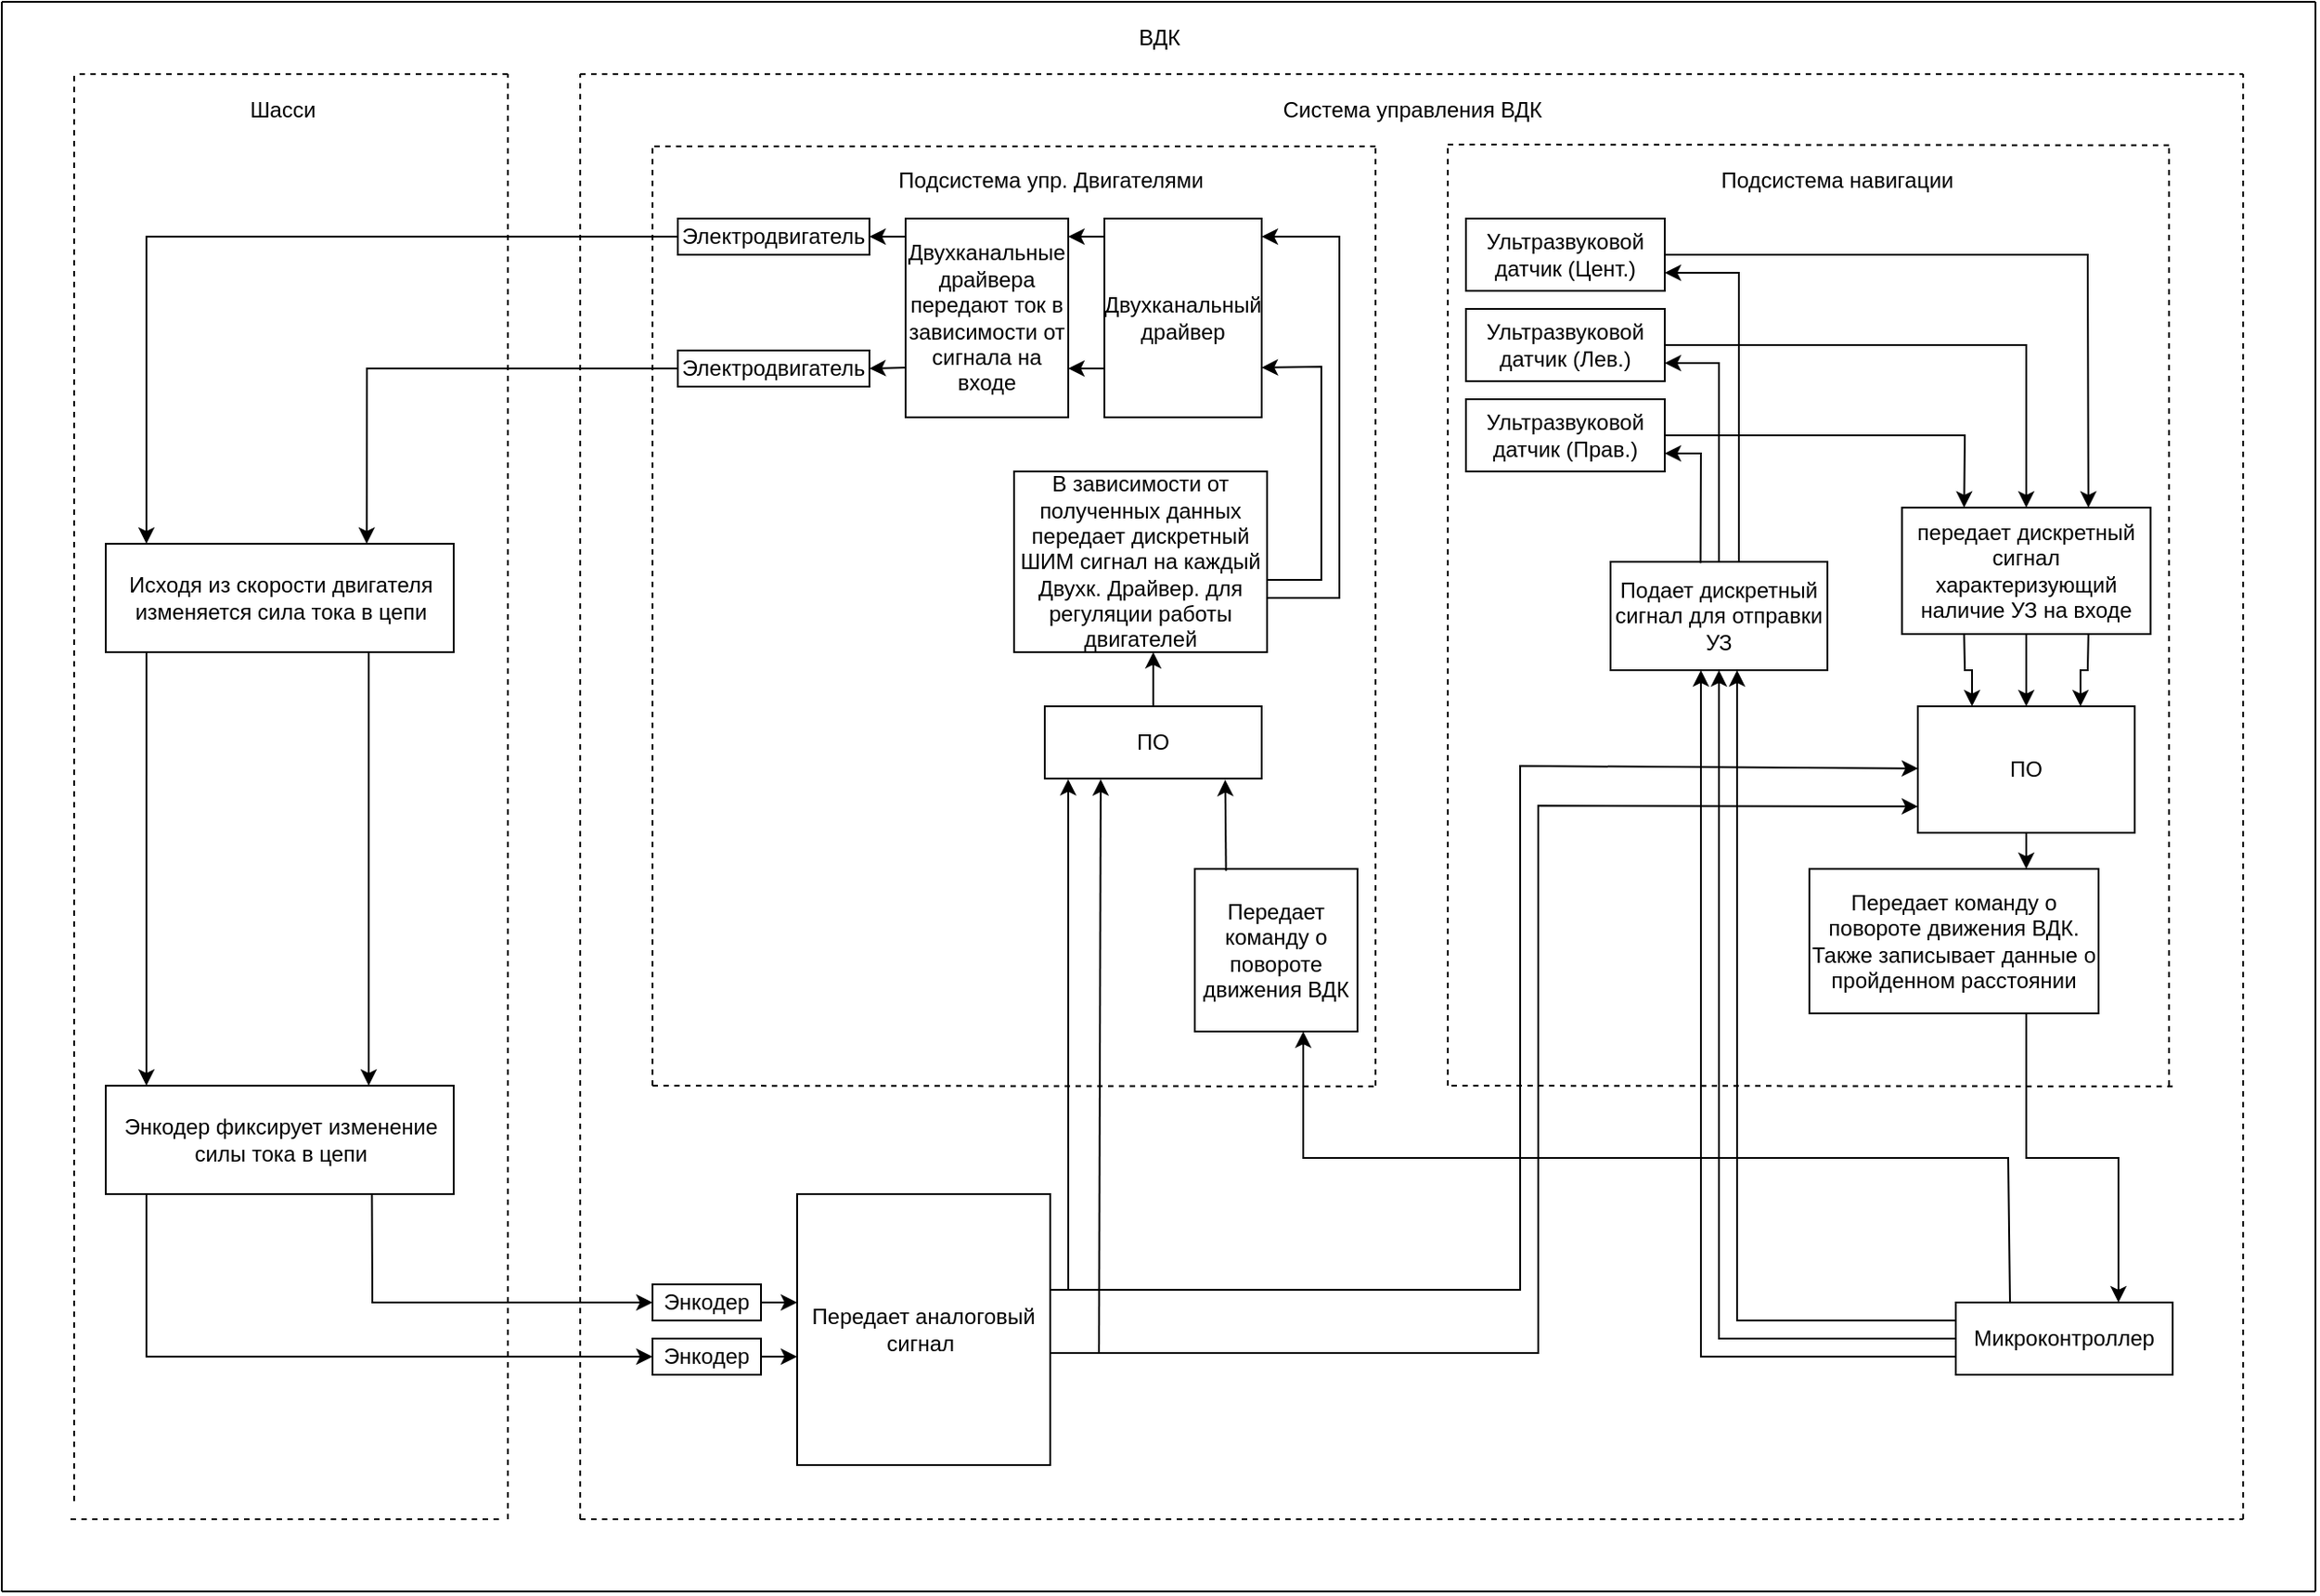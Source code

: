 <mxfile version="20.0.1" type="github">
  <diagram id="vuLMH9J_RhJpNWaf2Bdg" name="Page-1">
    <mxGraphModel dx="1185" dy="614" grid="1" gridSize="10" guides="1" tooltips="1" connect="1" arrows="1" fold="1" page="1" pageScale="1" pageWidth="827" pageHeight="1169" math="0" shadow="0">
      <root>
        <mxCell id="0" />
        <mxCell id="1" parent="0" />
        <mxCell id="z-soqtJbsbXI56dgfgmn-3" value="" style="endArrow=none;html=1;rounded=0;" parent="1" edge="1">
          <mxGeometry width="50" height="50" relative="1" as="geometry">
            <mxPoint x="40" y="40" as="sourcePoint" />
            <mxPoint x="1320" y="40" as="targetPoint" />
          </mxGeometry>
        </mxCell>
        <mxCell id="z-soqtJbsbXI56dgfgmn-4" value="" style="endArrow=none;html=1;rounded=0;" parent="1" edge="1">
          <mxGeometry width="50" height="50" relative="1" as="geometry">
            <mxPoint x="40" y="920" as="sourcePoint" />
            <mxPoint x="40" y="40" as="targetPoint" />
          </mxGeometry>
        </mxCell>
        <mxCell id="z-soqtJbsbXI56dgfgmn-5" value="" style="endArrow=none;html=1;rounded=0;" parent="1" edge="1">
          <mxGeometry width="50" height="50" relative="1" as="geometry">
            <mxPoint x="40" y="920" as="sourcePoint" />
            <mxPoint x="1320" y="920" as="targetPoint" />
          </mxGeometry>
        </mxCell>
        <mxCell id="z-soqtJbsbXI56dgfgmn-6" value="" style="endArrow=none;html=1;rounded=0;" parent="1" edge="1">
          <mxGeometry width="50" height="50" relative="1" as="geometry">
            <mxPoint x="1320" y="920" as="sourcePoint" />
            <mxPoint x="1320" y="40" as="targetPoint" />
          </mxGeometry>
        </mxCell>
        <mxCell id="z-soqtJbsbXI56dgfgmn-7" value="ВДК" style="text;html=1;align=center;verticalAlign=middle;resizable=0;points=[];autosize=1;strokeColor=none;fillColor=none;" parent="1" vertex="1">
          <mxGeometry x="660" y="50" width="40" height="20" as="geometry" />
        </mxCell>
        <mxCell id="z-soqtJbsbXI56dgfgmn-20" value="Шасси" style="text;html=1;align=center;verticalAlign=middle;resizable=0;points=[];autosize=1;strokeColor=none;fillColor=none;" parent="1" vertex="1">
          <mxGeometry x="170" y="90" width="50" height="20" as="geometry" />
        </mxCell>
        <mxCell id="z-soqtJbsbXI56dgfgmn-21" value="Система управления ВДК" style="text;html=1;align=center;verticalAlign=middle;resizable=0;points=[];autosize=1;strokeColor=none;fillColor=none;" parent="1" vertex="1">
          <mxGeometry x="740" y="90" width="160" height="20" as="geometry" />
        </mxCell>
        <mxCell id="z-soqtJbsbXI56dgfgmn-31" value="Подсистема упр. Двигателями" style="text;html=1;align=center;verticalAlign=middle;resizable=0;points=[];autosize=1;strokeColor=none;fillColor=none;" parent="1" vertex="1">
          <mxGeometry x="530" y="129.41" width="180" height="20" as="geometry" />
        </mxCell>
        <mxCell id="z-soqtJbsbXI56dgfgmn-32" value="Подсистема навигации" style="text;html=1;align=center;verticalAlign=middle;resizable=0;points=[];autosize=1;strokeColor=none;fillColor=none;" parent="1" vertex="1">
          <mxGeometry x="985" y="129.41" width="140" height="20" as="geometry" />
        </mxCell>
        <mxCell id="z-soqtJbsbXI56dgfgmn-33" value="Электродвигатель" style="rounded=0;whiteSpace=wrap;html=1;" parent="1" vertex="1">
          <mxGeometry x="414" y="160" width="106" height="20" as="geometry" />
        </mxCell>
        <mxCell id="z-soqtJbsbXI56dgfgmn-37" value="" style="endArrow=none;dashed=1;html=1;rounded=0;" parent="1" edge="1">
          <mxGeometry width="50" height="50" relative="1" as="geometry">
            <mxPoint x="80" y="870" as="sourcePoint" />
            <mxPoint x="80" y="80" as="targetPoint" />
          </mxGeometry>
        </mxCell>
        <mxCell id="z-soqtJbsbXI56dgfgmn-39" value="" style="endArrow=none;dashed=1;html=1;rounded=0;" parent="1" edge="1">
          <mxGeometry width="50" height="50" relative="1" as="geometry">
            <mxPoint x="320" y="880" as="sourcePoint" />
            <mxPoint x="320" y="80" as="targetPoint" />
          </mxGeometry>
        </mxCell>
        <mxCell id="z-soqtJbsbXI56dgfgmn-40" value="" style="endArrow=none;dashed=1;html=1;rounded=0;" parent="1" edge="1">
          <mxGeometry width="50" height="50" relative="1" as="geometry">
            <mxPoint x="360" y="880" as="sourcePoint" />
            <mxPoint x="360" y="80" as="targetPoint" />
          </mxGeometry>
        </mxCell>
        <mxCell id="z-soqtJbsbXI56dgfgmn-41" value="" style="endArrow=none;dashed=1;html=1;rounded=0;" parent="1" edge="1">
          <mxGeometry width="50" height="50" relative="1" as="geometry">
            <mxPoint x="1280" y="880" as="sourcePoint" />
            <mxPoint x="1280" y="80" as="targetPoint" />
          </mxGeometry>
        </mxCell>
        <mxCell id="z-soqtJbsbXI56dgfgmn-42" value="" style="endArrow=none;dashed=1;html=1;rounded=0;" parent="1" edge="1">
          <mxGeometry width="50" height="50" relative="1" as="geometry">
            <mxPoint x="360" y="880" as="sourcePoint" />
            <mxPoint x="1280" y="880" as="targetPoint" />
          </mxGeometry>
        </mxCell>
        <mxCell id="z-soqtJbsbXI56dgfgmn-43" value="" style="endArrow=none;dashed=1;html=1;rounded=0;" parent="1" edge="1">
          <mxGeometry width="50" height="50" relative="1" as="geometry">
            <mxPoint x="360" y="80" as="sourcePoint" />
            <mxPoint x="1280" y="80" as="targetPoint" />
          </mxGeometry>
        </mxCell>
        <mxCell id="z-soqtJbsbXI56dgfgmn-44" value="" style="endArrow=none;dashed=1;html=1;rounded=0;" parent="1" edge="1">
          <mxGeometry width="50" height="50" relative="1" as="geometry">
            <mxPoint x="320" y="80" as="sourcePoint" />
            <mxPoint x="80" y="80" as="targetPoint" />
          </mxGeometry>
        </mxCell>
        <mxCell id="z-soqtJbsbXI56dgfgmn-45" value="" style="endArrow=none;dashed=1;html=1;rounded=0;" parent="1" edge="1">
          <mxGeometry width="50" height="50" relative="1" as="geometry">
            <mxPoint x="315" y="880" as="sourcePoint" />
            <mxPoint x="75" y="880" as="targetPoint" />
          </mxGeometry>
        </mxCell>
        <mxCell id="z-soqtJbsbXI56dgfgmn-46" value="" style="endArrow=none;dashed=1;html=1;rounded=0;" parent="1" edge="1">
          <mxGeometry width="50" height="50" relative="1" as="geometry">
            <mxPoint x="400" y="640" as="sourcePoint" />
            <mxPoint x="400" y="120" as="targetPoint" />
          </mxGeometry>
        </mxCell>
        <mxCell id="z-soqtJbsbXI56dgfgmn-48" value="" style="endArrow=none;dashed=1;html=1;rounded=0;" parent="1" edge="1">
          <mxGeometry width="50" height="50" relative="1" as="geometry">
            <mxPoint x="840" y="640" as="sourcePoint" />
            <mxPoint x="840" y="120" as="targetPoint" />
          </mxGeometry>
        </mxCell>
        <mxCell id="z-soqtJbsbXI56dgfgmn-49" value="" style="endArrow=none;dashed=1;html=1;rounded=0;" parent="1" edge="1">
          <mxGeometry width="50" height="50" relative="1" as="geometry">
            <mxPoint x="1239" y="640" as="sourcePoint" />
            <mxPoint x="1239" y="119.41" as="targetPoint" />
          </mxGeometry>
        </mxCell>
        <mxCell id="z-soqtJbsbXI56dgfgmn-50" value="" style="endArrow=none;dashed=1;html=1;rounded=0;" parent="1" edge="1">
          <mxGeometry width="50" height="50" relative="1" as="geometry">
            <mxPoint x="800" y="640" as="sourcePoint" />
            <mxPoint x="800" y="120" as="targetPoint" />
          </mxGeometry>
        </mxCell>
        <mxCell id="z-soqtJbsbXI56dgfgmn-51" value="" style="endArrow=none;dashed=1;html=1;rounded=0;" parent="1" edge="1">
          <mxGeometry width="50" height="50" relative="1" as="geometry">
            <mxPoint x="800" y="120" as="sourcePoint" />
            <mxPoint x="400" y="120" as="targetPoint" />
          </mxGeometry>
        </mxCell>
        <mxCell id="z-soqtJbsbXI56dgfgmn-55" value="" style="endArrow=none;dashed=1;html=1;rounded=0;" parent="1" edge="1">
          <mxGeometry width="50" height="50" relative="1" as="geometry">
            <mxPoint x="1241" y="640.41" as="sourcePoint" />
            <mxPoint x="842" y="640" as="targetPoint" />
          </mxGeometry>
        </mxCell>
        <mxCell id="z-soqtJbsbXI56dgfgmn-56" value="" style="endArrow=none;dashed=1;html=1;rounded=0;" parent="1" edge="1">
          <mxGeometry width="50" height="50" relative="1" as="geometry">
            <mxPoint x="1239" y="119.41" as="sourcePoint" />
            <mxPoint x="840" y="119" as="targetPoint" />
          </mxGeometry>
        </mxCell>
        <mxCell id="z-soqtJbsbXI56dgfgmn-58" value="ПО" style="rounded=0;whiteSpace=wrap;html=1;" parent="1" vertex="1">
          <mxGeometry x="617" y="430" width="120" height="40" as="geometry" />
        </mxCell>
        <mxCell id="z-soqtJbsbXI56dgfgmn-59" value="Микроконтроллер" style="rounded=0;whiteSpace=wrap;html=1;" parent="1" vertex="1">
          <mxGeometry x="1121" y="760" width="120" height="40" as="geometry" />
        </mxCell>
        <mxCell id="z-soqtJbsbXI56dgfgmn-62" value="Ультразвуковой датчик (Цент.)" style="rounded=0;whiteSpace=wrap;html=1;" parent="1" vertex="1">
          <mxGeometry x="850" y="160" width="110" height="40" as="geometry" />
        </mxCell>
        <mxCell id="z-soqtJbsbXI56dgfgmn-77" value="Электродвигатель" style="rounded=0;whiteSpace=wrap;html=1;" parent="1" vertex="1">
          <mxGeometry x="414" y="233" width="106" height="20" as="geometry" />
        </mxCell>
        <mxCell id="z-soqtJbsbXI56dgfgmn-100" value="ПО" style="rounded=0;whiteSpace=wrap;html=1;" parent="1" vertex="1">
          <mxGeometry x="1100" y="430" width="120" height="70" as="geometry" />
        </mxCell>
        <mxCell id="z-soqtJbsbXI56dgfgmn-101" value="Ультразвуковой датчик (Лев.)" style="rounded=0;whiteSpace=wrap;html=1;" parent="1" vertex="1">
          <mxGeometry x="850" y="210" width="110" height="40" as="geometry" />
        </mxCell>
        <mxCell id="z-soqtJbsbXI56dgfgmn-102" value="Ультразвуковой датчик (Прав.)" style="rounded=0;whiteSpace=wrap;html=1;" parent="1" vertex="1">
          <mxGeometry x="850" y="260" width="110" height="40" as="geometry" />
        </mxCell>
        <mxCell id="z-soqtJbsbXI56dgfgmn-107" value="" style="endArrow=none;dashed=1;html=1;rounded=0;" parent="1" edge="1">
          <mxGeometry width="50" height="50" relative="1" as="geometry">
            <mxPoint x="799" y="640.41" as="sourcePoint" />
            <mxPoint x="400" y="640" as="targetPoint" />
          </mxGeometry>
        </mxCell>
        <mxCell id="z-soqtJbsbXI56dgfgmn-110" value="Энкодер" style="rounded=0;whiteSpace=wrap;html=1;" parent="1" vertex="1">
          <mxGeometry x="400" y="750" width="60" height="20" as="geometry" />
        </mxCell>
        <mxCell id="z-soqtJbsbXI56dgfgmn-111" value="Энкодер" style="rounded=0;whiteSpace=wrap;html=1;" parent="1" vertex="1">
          <mxGeometry x="400" y="780" width="60" height="20" as="geometry" />
        </mxCell>
        <mxCell id="z-soqtJbsbXI56dgfgmn-116" value="" style="endArrow=classic;html=1;rounded=0;exitX=0.5;exitY=1;exitDx=0;exitDy=0;entryX=0.75;entryY=0;entryDx=0;entryDy=0;" parent="1" source="z-soqtJbsbXI56dgfgmn-100" target="z-soqtJbsbXI56dgfgmn-118" edge="1">
          <mxGeometry width="50" height="50" relative="1" as="geometry">
            <mxPoint x="590" y="520" as="sourcePoint" />
            <mxPoint x="1140" y="510" as="targetPoint" />
          </mxGeometry>
        </mxCell>
        <mxCell id="z-soqtJbsbXI56dgfgmn-118" value="Передает команду о повороте движения ВДК.&lt;br&gt;Также записывает данные о пройденном расстоянии" style="rounded=0;whiteSpace=wrap;html=1;" parent="1" vertex="1">
          <mxGeometry x="1040" y="520" width="160" height="80" as="geometry" />
        </mxCell>
        <mxCell id="z-soqtJbsbXI56dgfgmn-124" value="Исходя из скорости двигателя изменяется сила тока в цепи" style="rounded=0;whiteSpace=wrap;html=1;" parent="1" vertex="1">
          <mxGeometry x="97.5" y="340" width="192.5" height="60" as="geometry" />
        </mxCell>
        <mxCell id="z-soqtJbsbXI56dgfgmn-125" value="" style="endArrow=classic;html=1;rounded=0;exitX=0;exitY=0.5;exitDx=0;exitDy=0;" parent="1" source="z-soqtJbsbXI56dgfgmn-33" edge="1">
          <mxGeometry width="50" height="50" relative="1" as="geometry">
            <mxPoint x="410" y="420" as="sourcePoint" />
            <mxPoint x="120" y="340" as="targetPoint" />
            <Array as="points">
              <mxPoint x="120" y="170" />
            </Array>
          </mxGeometry>
        </mxCell>
        <mxCell id="z-soqtJbsbXI56dgfgmn-127" value="" style="endArrow=classic;html=1;rounded=0;exitX=0;exitY=0.5;exitDx=0;exitDy=0;entryX=0.75;entryY=0;entryDx=0;entryDy=0;" parent="1" source="z-soqtJbsbXI56dgfgmn-77" edge="1" target="z-soqtJbsbXI56dgfgmn-124">
          <mxGeometry width="50" height="50" relative="1" as="geometry">
            <mxPoint x="410" y="420" as="sourcePoint" />
            <mxPoint x="170" y="340" as="targetPoint" />
            <Array as="points">
              <mxPoint x="242" y="243" />
            </Array>
          </mxGeometry>
        </mxCell>
        <mxCell id="z-soqtJbsbXI56dgfgmn-130" value="" style="endArrow=classic;html=1;rounded=0;exitX=0.75;exitY=1;exitDx=0;exitDy=0;entryX=0.75;entryY=0;entryDx=0;entryDy=0;" parent="1" source="z-soqtJbsbXI56dgfgmn-118" target="z-soqtJbsbXI56dgfgmn-59" edge="1">
          <mxGeometry width="50" height="50" relative="1" as="geometry">
            <mxPoint x="460" y="500" as="sourcePoint" />
            <mxPoint x="510" y="450" as="targetPoint" />
            <Array as="points">
              <mxPoint x="1160" y="680" />
              <mxPoint x="1211" y="680" />
            </Array>
          </mxGeometry>
        </mxCell>
        <mxCell id="z-soqtJbsbXI56dgfgmn-131" value="передает дискретный сигнал характеризующий наличие УЗ на входе" style="rounded=0;whiteSpace=wrap;html=1;" parent="1" vertex="1">
          <mxGeometry x="1091.25" y="320" width="137.5" height="70" as="geometry" />
        </mxCell>
        <mxCell id="z-soqtJbsbXI56dgfgmn-132" value="" style="endArrow=classic;html=1;rounded=0;exitX=0.25;exitY=1;exitDx=0;exitDy=0;entryX=0.25;entryY=0;entryDx=0;entryDy=0;" parent="1" source="z-soqtJbsbXI56dgfgmn-131" target="z-soqtJbsbXI56dgfgmn-100" edge="1">
          <mxGeometry width="50" height="50" relative="1" as="geometry">
            <mxPoint x="460" y="480" as="sourcePoint" />
            <mxPoint x="510" y="430" as="targetPoint" />
            <Array as="points">
              <mxPoint x="1126" y="410" />
              <mxPoint x="1130" y="410" />
            </Array>
          </mxGeometry>
        </mxCell>
        <mxCell id="z-soqtJbsbXI56dgfgmn-133" value="" style="endArrow=classic;html=1;rounded=0;exitX=0.5;exitY=1;exitDx=0;exitDy=0;entryX=0.5;entryY=0;entryDx=0;entryDy=0;" parent="1" source="z-soqtJbsbXI56dgfgmn-131" target="z-soqtJbsbXI56dgfgmn-100" edge="1">
          <mxGeometry width="50" height="50" relative="1" as="geometry">
            <mxPoint x="1180" y="430" as="sourcePoint" />
            <mxPoint x="1230" y="380" as="targetPoint" />
          </mxGeometry>
        </mxCell>
        <mxCell id="z-soqtJbsbXI56dgfgmn-134" value="" style="endArrow=classic;html=1;rounded=0;exitX=0.75;exitY=1;exitDx=0;exitDy=0;entryX=0.75;entryY=0;entryDx=0;entryDy=0;" parent="1" source="z-soqtJbsbXI56dgfgmn-131" target="z-soqtJbsbXI56dgfgmn-100" edge="1">
          <mxGeometry width="50" height="50" relative="1" as="geometry">
            <mxPoint x="1170" y="390" as="sourcePoint" />
            <mxPoint x="1170" y="440" as="targetPoint" />
            <Array as="points">
              <mxPoint x="1194" y="410" />
              <mxPoint x="1190" y="410" />
            </Array>
          </mxGeometry>
        </mxCell>
        <mxCell id="z-soqtJbsbXI56dgfgmn-135" value="" style="endArrow=classic;html=1;rounded=0;exitX=1;exitY=0.5;exitDx=0;exitDy=0;entryX=0.25;entryY=0;entryDx=0;entryDy=0;" parent="1" source="z-soqtJbsbXI56dgfgmn-102" target="z-soqtJbsbXI56dgfgmn-131" edge="1">
          <mxGeometry width="50" height="50" relative="1" as="geometry">
            <mxPoint x="1020" y="270" as="sourcePoint" />
            <mxPoint x="1070" y="220" as="targetPoint" />
            <Array as="points">
              <mxPoint x="1126" y="280" />
            </Array>
          </mxGeometry>
        </mxCell>
        <mxCell id="z-soqtJbsbXI56dgfgmn-136" value="" style="endArrow=classic;html=1;rounded=0;entryX=0.5;entryY=0;entryDx=0;entryDy=0;exitX=1;exitY=0.5;exitDx=0;exitDy=0;" parent="1" source="z-soqtJbsbXI56dgfgmn-101" target="z-soqtJbsbXI56dgfgmn-131" edge="1">
          <mxGeometry width="50" height="50" relative="1" as="geometry">
            <mxPoint x="1020" y="270" as="sourcePoint" />
            <mxPoint x="1070" y="220" as="targetPoint" />
            <Array as="points">
              <mxPoint x="1160" y="230" />
            </Array>
          </mxGeometry>
        </mxCell>
        <mxCell id="z-soqtJbsbXI56dgfgmn-137" value="" style="endArrow=classic;html=1;rounded=0;entryX=0.75;entryY=0;entryDx=0;entryDy=0;exitX=1;exitY=0.5;exitDx=0;exitDy=0;" parent="1" source="z-soqtJbsbXI56dgfgmn-62" target="z-soqtJbsbXI56dgfgmn-131" edge="1">
          <mxGeometry width="50" height="50" relative="1" as="geometry">
            <mxPoint x="1020" y="270" as="sourcePoint" />
            <mxPoint x="1070" y="220" as="targetPoint" />
            <Array as="points">
              <mxPoint x="1194" y="180" />
            </Array>
          </mxGeometry>
        </mxCell>
        <mxCell id="z-soqtJbsbXI56dgfgmn-141" value="" style="endArrow=classic;html=1;rounded=0;exitX=1;exitY=0.5;exitDx=0;exitDy=0;" parent="1" source="z-soqtJbsbXI56dgfgmn-111" edge="1">
          <mxGeometry width="50" height="50" relative="1" as="geometry">
            <mxPoint x="660" y="640" as="sourcePoint" />
            <mxPoint x="480" y="790" as="targetPoint" />
          </mxGeometry>
        </mxCell>
        <mxCell id="z-soqtJbsbXI56dgfgmn-142" value="" style="endArrow=classic;html=1;rounded=0;exitX=1;exitY=0.5;exitDx=0;exitDy=0;" parent="1" source="z-soqtJbsbXI56dgfgmn-110" edge="1">
          <mxGeometry width="50" height="50" relative="1" as="geometry">
            <mxPoint x="470" y="770" as="sourcePoint" />
            <mxPoint x="480" y="760" as="targetPoint" />
          </mxGeometry>
        </mxCell>
        <mxCell id="z-soqtJbsbXI56dgfgmn-145" value="Передает аналоговый сигнал&amp;nbsp;" style="rounded=0;whiteSpace=wrap;html=1;" parent="1" vertex="1">
          <mxGeometry x="480" y="700" width="140" height="150" as="geometry" />
        </mxCell>
        <mxCell id="z-soqtJbsbXI56dgfgmn-146" value="" style="endArrow=classic;html=1;rounded=0;exitX=0.117;exitY=1;exitDx=0;exitDy=0;exitPerimeter=0;" parent="1" source="z-soqtJbsbXI56dgfgmn-124" edge="1">
          <mxGeometry width="50" height="50" relative="1" as="geometry">
            <mxPoint x="120" y="500" as="sourcePoint" />
            <mxPoint x="120" y="640" as="targetPoint" />
          </mxGeometry>
        </mxCell>
        <mxCell id="z-soqtJbsbXI56dgfgmn-148" value="" style="endArrow=classic;html=1;rounded=0;" parent="1" edge="1">
          <mxGeometry width="50" height="50" relative="1" as="geometry">
            <mxPoint x="243" y="400" as="sourcePoint" />
            <mxPoint x="243" y="640" as="targetPoint" />
          </mxGeometry>
        </mxCell>
        <mxCell id="z-soqtJbsbXI56dgfgmn-150" value="Энкодер фиксирует изменение силы тока в цепи" style="rounded=0;whiteSpace=wrap;html=1;" parent="1" vertex="1">
          <mxGeometry x="97.5" y="640" width="192.5" height="60" as="geometry" />
        </mxCell>
        <mxCell id="z-soqtJbsbXI56dgfgmn-151" value="" style="endArrow=classic;html=1;rounded=0;exitX=0.25;exitY=0;exitDx=0;exitDy=0;" parent="1" source="z-soqtJbsbXI56dgfgmn-59" edge="1">
          <mxGeometry width="50" height="50" relative="1" as="geometry">
            <mxPoint x="600" y="600" as="sourcePoint" />
            <mxPoint x="760" y="610" as="targetPoint" />
            <Array as="points">
              <mxPoint x="1150" y="680" />
              <mxPoint x="760" y="680" />
            </Array>
          </mxGeometry>
        </mxCell>
        <mxCell id="z-soqtJbsbXI56dgfgmn-155" value="" style="endArrow=classic;html=1;rounded=0;entryX=0;entryY=0.5;entryDx=0;entryDy=0;exitX=0.765;exitY=1.006;exitDx=0;exitDy=0;exitPerimeter=0;" parent="1" target="z-soqtJbsbXI56dgfgmn-110" edge="1" source="z-soqtJbsbXI56dgfgmn-150">
          <mxGeometry width="50" height="50" relative="1" as="geometry">
            <mxPoint x="220" y="700" as="sourcePoint" />
            <mxPoint x="350" y="730" as="targetPoint" />
            <Array as="points">
              <mxPoint x="245" y="760" />
            </Array>
          </mxGeometry>
        </mxCell>
        <mxCell id="z-soqtJbsbXI56dgfgmn-156" value="" style="endArrow=classic;html=1;rounded=0;entryX=0;entryY=0.5;entryDx=0;entryDy=0;" parent="1" target="z-soqtJbsbXI56dgfgmn-111" edge="1">
          <mxGeometry width="50" height="50" relative="1" as="geometry">
            <mxPoint x="120" y="700" as="sourcePoint" />
            <mxPoint x="300" y="730" as="targetPoint" />
            <Array as="points">
              <mxPoint x="120" y="790" />
            </Array>
          </mxGeometry>
        </mxCell>
        <mxCell id="z-soqtJbsbXI56dgfgmn-161" value="" style="endArrow=classic;html=1;rounded=0;entryX=0.001;entryY=0.163;entryDx=0;entryDy=0;entryPerimeter=0;" parent="1" edge="1">
          <mxGeometry width="50" height="50" relative="1" as="geometry">
            <mxPoint x="620" y="753" as="sourcePoint" />
            <mxPoint x="1100.12" y="464.41" as="targetPoint" />
            <Array as="points">
              <mxPoint x="880" y="753" />
              <mxPoint x="880" y="463" />
            </Array>
          </mxGeometry>
        </mxCell>
        <mxCell id="z-soqtJbsbXI56dgfgmn-162" value="" style="endArrow=classic;html=1;rounded=0;entryX=0.001;entryY=0.392;entryDx=0;entryDy=0;entryPerimeter=0;" parent="1" edge="1">
          <mxGeometry width="50" height="50" relative="1" as="geometry">
            <mxPoint x="620" y="788" as="sourcePoint" />
            <mxPoint x="1100.12" y="485.44" as="targetPoint" />
            <Array as="points">
              <mxPoint x="890" y="788" />
              <mxPoint x="890" y="485" />
            </Array>
          </mxGeometry>
        </mxCell>
        <mxCell id="z-soqtJbsbXI56dgfgmn-166" value="" style="endArrow=classic;html=1;rounded=0;entryX=0.258;entryY=1.01;entryDx=0;entryDy=0;entryPerimeter=0;" parent="1" target="z-soqtJbsbXI56dgfgmn-58" edge="1">
          <mxGeometry width="50" height="50" relative="1" as="geometry">
            <mxPoint x="647" y="788" as="sourcePoint" />
            <mxPoint x="650" y="470" as="targetPoint" />
          </mxGeometry>
        </mxCell>
        <mxCell id="z-soqtJbsbXI56dgfgmn-169" value="Передает команду о повороте движения ВДК" style="rounded=0;whiteSpace=wrap;html=1;" parent="1" vertex="1">
          <mxGeometry x="700" y="520" width="90" height="90" as="geometry" />
        </mxCell>
        <mxCell id="z-soqtJbsbXI56dgfgmn-170" value="" style="endArrow=classic;html=1;rounded=0;exitX=0.192;exitY=0.012;exitDx=0;exitDy=0;exitPerimeter=0;entryX=0.832;entryY=1.017;entryDx=0;entryDy=0;entryPerimeter=0;" parent="1" source="z-soqtJbsbXI56dgfgmn-169" target="z-soqtJbsbXI56dgfgmn-58" edge="1">
          <mxGeometry width="50" height="50" relative="1" as="geometry">
            <mxPoint x="740" y="460" as="sourcePoint" />
            <mxPoint x="720" y="470" as="targetPoint" />
          </mxGeometry>
        </mxCell>
        <mxCell id="z-soqtJbsbXI56dgfgmn-171" value="" style="endArrow=classic;html=1;rounded=0;exitX=0.5;exitY=0;exitDx=0;exitDy=0;" parent="1" source="z-soqtJbsbXI56dgfgmn-58" edge="1">
          <mxGeometry width="50" height="50" relative="1" as="geometry">
            <mxPoint x="720" y="560" as="sourcePoint" />
            <mxPoint x="677" y="400" as="targetPoint" />
          </mxGeometry>
        </mxCell>
        <mxCell id="z-soqtJbsbXI56dgfgmn-172" value="В зависимости от полученных данных передает дискретный ШИМ сигнал на каждый Двухк. Драйвер. для регуляции работы двигателей" style="rounded=0;whiteSpace=wrap;html=1;" parent="1" vertex="1">
          <mxGeometry x="600" y="300" width="140" height="100" as="geometry" />
        </mxCell>
        <mxCell id="z-soqtJbsbXI56dgfgmn-175" value="" style="endArrow=classic;html=1;rounded=0;entryX=1;entryY=0.75;entryDx=0;entryDy=0;" parent="1" edge="1" target="YbCdMVrvUSvIpddXmQIy-1">
          <mxGeometry width="50" height="50" relative="1" as="geometry">
            <mxPoint x="740" y="360" as="sourcePoint" />
            <mxPoint x="737" y="200" as="targetPoint" />
            <Array as="points">
              <mxPoint x="770" y="360" />
              <mxPoint x="770" y="242" />
            </Array>
          </mxGeometry>
        </mxCell>
        <mxCell id="z-soqtJbsbXI56dgfgmn-176" value="" style="endArrow=classic;html=1;rounded=0;entryX=1;entryY=0.5;entryDx=0;entryDy=0;" parent="1" edge="1">
          <mxGeometry width="50" height="50" relative="1" as="geometry">
            <mxPoint x="740" y="370" as="sourcePoint" />
            <mxPoint x="737" y="170" as="targetPoint" />
            <Array as="points">
              <mxPoint x="780" y="370" />
              <mxPoint x="780" y="170" />
            </Array>
          </mxGeometry>
        </mxCell>
        <mxCell id="z-soqtJbsbXI56dgfgmn-177" value="" style="endArrow=classic;html=1;rounded=0;entryX=0.108;entryY=1.008;entryDx=0;entryDy=0;entryPerimeter=0;" parent="1" edge="1" target="z-soqtJbsbXI56dgfgmn-58">
          <mxGeometry width="50" height="50" relative="1" as="geometry">
            <mxPoint x="630" y="753" as="sourcePoint" />
            <mxPoint x="630" y="493" as="targetPoint" />
          </mxGeometry>
        </mxCell>
        <mxCell id="z-soqtJbsbXI56dgfgmn-179" value="Двухканальные драйвера передают ток в зависимости от сигнала&amp;nbsp;на входе" style="rounded=0;whiteSpace=wrap;html=1;" parent="1" vertex="1">
          <mxGeometry x="540" y="160" width="90" height="110" as="geometry" />
        </mxCell>
        <mxCell id="z-soqtJbsbXI56dgfgmn-180" value="" style="endArrow=classic;html=1;rounded=0;entryX=1;entryY=0.5;entryDx=0;entryDy=0;exitX=-0.003;exitY=0.091;exitDx=0;exitDy=0;exitPerimeter=0;" parent="1" source="z-soqtJbsbXI56dgfgmn-179" target="z-soqtJbsbXI56dgfgmn-33" edge="1">
          <mxGeometry width="50" height="50" relative="1" as="geometry">
            <mxPoint x="590" y="260" as="sourcePoint" />
            <mxPoint x="640" y="210" as="targetPoint" />
          </mxGeometry>
        </mxCell>
        <mxCell id="z-soqtJbsbXI56dgfgmn-181" value="" style="endArrow=classic;html=1;rounded=0;exitX=0;exitY=0.5;exitDx=0;exitDy=0;" parent="1" edge="1">
          <mxGeometry width="50" height="50" relative="1" as="geometry">
            <mxPoint x="650" y="170" as="sourcePoint" />
            <mxPoint x="630" y="170" as="targetPoint" />
          </mxGeometry>
        </mxCell>
        <mxCell id="z-soqtJbsbXI56dgfgmn-182" value="" style="endArrow=classic;html=1;rounded=0;entryX=1;entryY=0.5;entryDx=0;entryDy=0;exitX=0;exitY=0.75;exitDx=0;exitDy=0;" parent="1" target="z-soqtJbsbXI56dgfgmn-77" edge="1" source="z-soqtJbsbXI56dgfgmn-179">
          <mxGeometry width="50" height="50" relative="1" as="geometry">
            <mxPoint x="540" y="200" as="sourcePoint" />
            <mxPoint x="530" y="180" as="targetPoint" />
          </mxGeometry>
        </mxCell>
        <mxCell id="z-soqtJbsbXI56dgfgmn-185" value="" style="endArrow=classic;html=1;rounded=0;exitX=0;exitY=0.5;exitDx=0;exitDy=0;" parent="1" edge="1">
          <mxGeometry width="50" height="50" relative="1" as="geometry">
            <mxPoint x="650" y="243" as="sourcePoint" />
            <mxPoint x="630" y="243" as="targetPoint" />
          </mxGeometry>
        </mxCell>
        <mxCell id="YbCdMVrvUSvIpddXmQIy-1" value="Двухканальный драйвер" style="rounded=0;whiteSpace=wrap;html=1;" parent="1" vertex="1">
          <mxGeometry x="650" y="160" width="87" height="110" as="geometry" />
        </mxCell>
        <mxCell id="pOza7NLIhyJmc0-nnS70-1" value="" style="endArrow=classic;html=1;rounded=0;exitX=0;exitY=0.75;exitDx=0;exitDy=0;" parent="1" source="z-soqtJbsbXI56dgfgmn-59" edge="1">
          <mxGeometry width="50" height="50" relative="1" as="geometry">
            <mxPoint x="955" y="580.0" as="sourcePoint" />
            <mxPoint x="980" y="410" as="targetPoint" />
            <Array as="points">
              <mxPoint x="980" y="790" />
            </Array>
          </mxGeometry>
        </mxCell>
        <mxCell id="pOza7NLIhyJmc0-nnS70-2" value="" style="endArrow=classic;html=1;rounded=0;exitX=0;exitY=0.5;exitDx=0;exitDy=0;" parent="1" source="z-soqtJbsbXI56dgfgmn-59" edge="1">
          <mxGeometry width="50" height="50" relative="1" as="geometry">
            <mxPoint x="1100" y="780" as="sourcePoint" />
            <mxPoint x="990" y="410" as="targetPoint" />
            <Array as="points">
              <mxPoint x="990" y="780" />
            </Array>
          </mxGeometry>
        </mxCell>
        <mxCell id="pOza7NLIhyJmc0-nnS70-3" value="" style="endArrow=classic;html=1;rounded=0;exitX=0;exitY=0.25;exitDx=0;exitDy=0;" parent="1" source="z-soqtJbsbXI56dgfgmn-59" edge="1">
          <mxGeometry width="50" height="50" relative="1" as="geometry">
            <mxPoint x="1141" y="810" as="sourcePoint" />
            <mxPoint x="1000" y="410" as="targetPoint" />
            <Array as="points">
              <mxPoint x="1000" y="770" />
            </Array>
          </mxGeometry>
        </mxCell>
        <mxCell id="pOza7NLIhyJmc0-nnS70-4" value="Подает дискретный сигнал для отправки УЗ" style="rounded=0;whiteSpace=wrap;html=1;" parent="1" vertex="1">
          <mxGeometry x="930" y="350" width="120" height="60" as="geometry" />
        </mxCell>
        <mxCell id="pOza7NLIhyJmc0-nnS70-5" value="" style="endArrow=classic;html=1;rounded=0;exitX=0.415;exitY=0.013;exitDx=0;exitDy=0;exitPerimeter=0;entryX=1;entryY=0.75;entryDx=0;entryDy=0;" parent="1" source="pOza7NLIhyJmc0-nnS70-4" target="z-soqtJbsbXI56dgfgmn-102" edge="1">
          <mxGeometry width="50" height="50" relative="1" as="geometry">
            <mxPoint x="950" y="490" as="sourcePoint" />
            <mxPoint x="1000" y="440" as="targetPoint" />
            <Array as="points">
              <mxPoint x="980" y="290" />
            </Array>
          </mxGeometry>
        </mxCell>
        <mxCell id="pOza7NLIhyJmc0-nnS70-6" value="" style="endArrow=classic;html=1;rounded=0;exitX=0.5;exitY=0;exitDx=0;exitDy=0;entryX=1;entryY=0.75;entryDx=0;entryDy=0;" parent="1" source="pOza7NLIhyJmc0-nnS70-4" target="z-soqtJbsbXI56dgfgmn-101" edge="1">
          <mxGeometry width="50" height="50" relative="1" as="geometry">
            <mxPoint x="979.8" y="300.78" as="sourcePoint" />
            <mxPoint x="970" y="260" as="targetPoint" />
            <Array as="points">
              <mxPoint x="990" y="240" />
            </Array>
          </mxGeometry>
        </mxCell>
        <mxCell id="pOza7NLIhyJmc0-nnS70-7" value="" style="endArrow=classic;html=1;rounded=0;entryX=1;entryY=0.75;entryDx=0;entryDy=0;" parent="1" target="z-soqtJbsbXI56dgfgmn-62" edge="1">
          <mxGeometry width="50" height="50" relative="1" as="geometry">
            <mxPoint x="1001" y="350" as="sourcePoint" />
            <mxPoint x="970" y="300" as="targetPoint" />
            <Array as="points">
              <mxPoint x="1001" y="190" />
            </Array>
          </mxGeometry>
        </mxCell>
      </root>
    </mxGraphModel>
  </diagram>
</mxfile>
